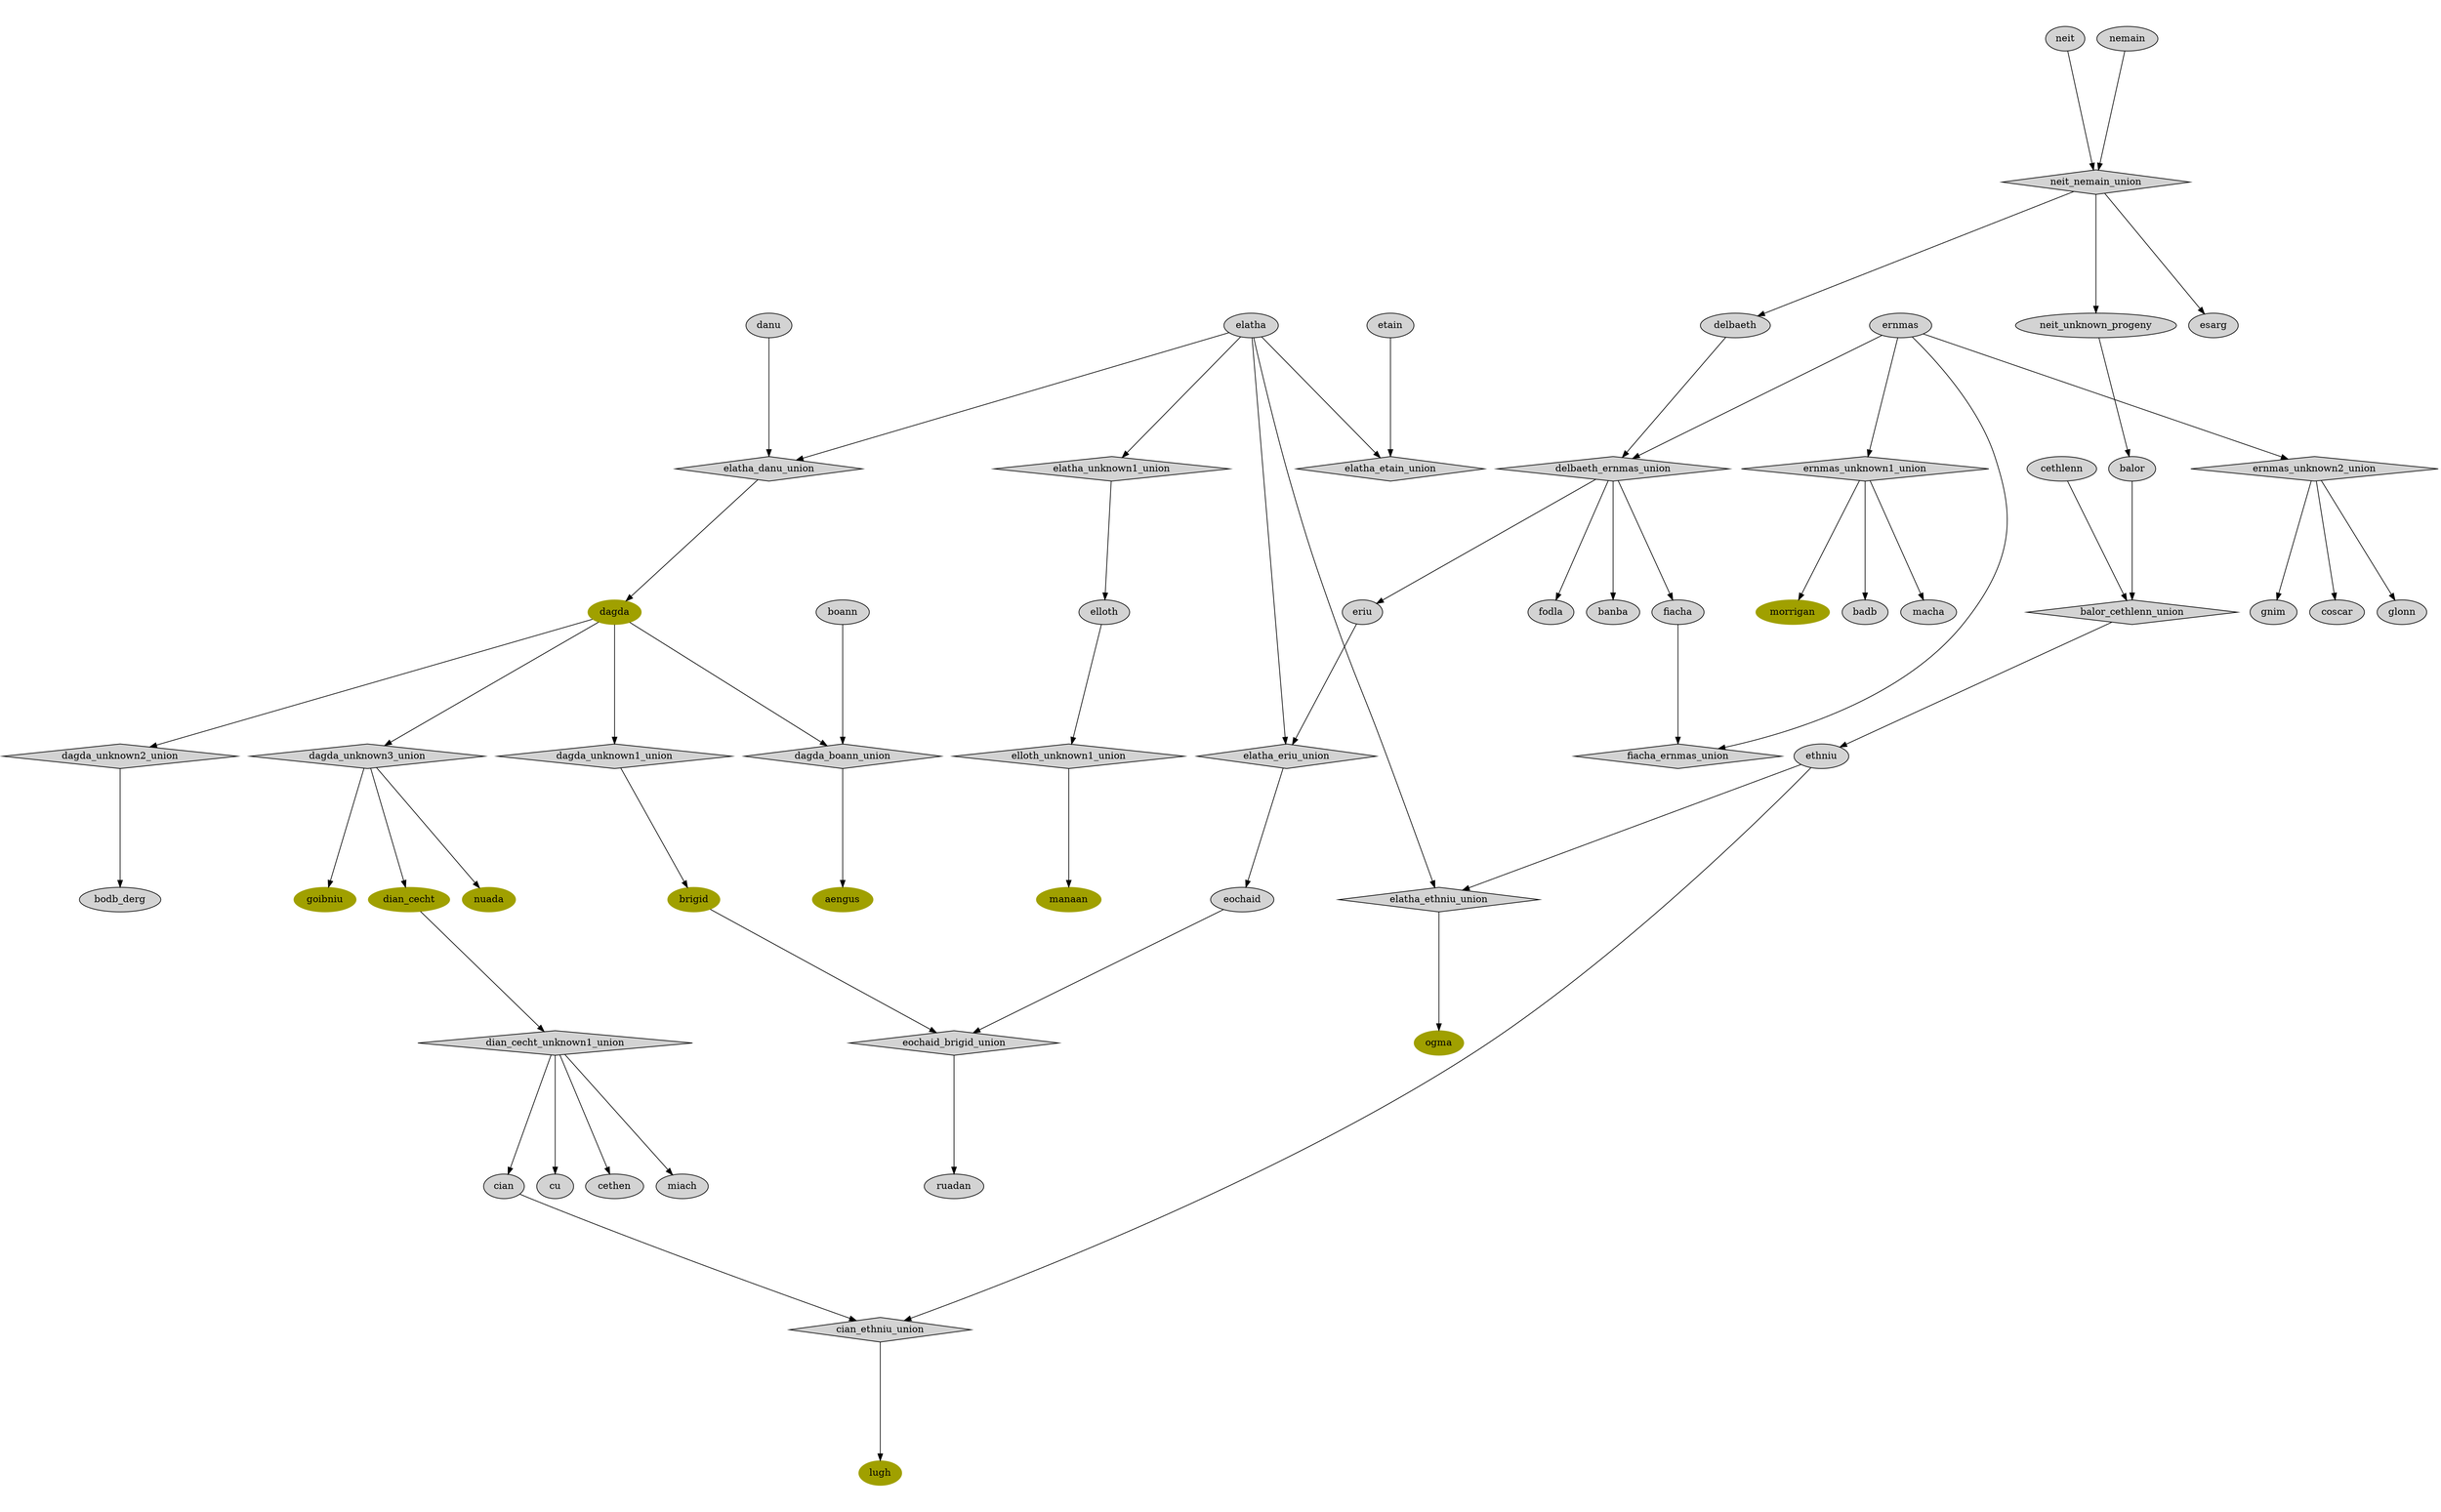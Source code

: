 digraph irish {
  ratio=0.619;
  node [style=filled];

  neit;
  nemain;

  neit_nemain_union[shape=diamond];
  delbaeth;
  esarg;
  neit_unknown_progeny;
  neit -> neit_nemain_union;
  nemain -> neit_nemain_union;
  neit_nemain_union -> delbaeth;
  neit_nemain_union -> esarg;
  neit_nemain_union -> neit_unknown_progeny;

  neit_unknown_progeny -> balor;

  balor;
  cethlenn;

  balor_cethlenn_union [shape=diamond];
  ethniu;
  balor -> balor_cethlenn_union;
  cethlenn -> balor_cethlenn_union;
  balor_cethlenn_union -> ethniu;

  elatha;
  danu;
  ethniu;
  eriu;
  etain;

  elatha_danu_union [shape=diamond];
  dagda [color="#a0a000"];
  elatha -> elatha_danu_union;
  danu -> elatha_danu_union;
  elatha_danu_union -> dagda;

  elatha_ethniu_union [shape=diamond];
  ogma [color="#a0a000"];
  elatha -> elatha_ethniu_union;
  ethniu -> elatha_ethniu_union;
  elatha_ethniu_union -> ogma;

  elatha_eriu_union [shape=diamond];
  eochaid;
  elatha -> elatha_eriu_union;
  eriu -> elatha_eriu_union;
  elatha_eriu_union -> eochaid;

  elatha_etain_union [shape=diamond];
  elatha -> elatha_etain_union;
  etain -> elatha_etain_union;

  elatha_unknown1_union [shape=diamond];
  elloth;
  elatha -> elatha_unknown1_union;
  elatha_unknown1_union -> elloth;

  elloth_unknown1_union [shape=diamond];
  manaan [color="#a0a000"];
  elloth -> elloth_unknown1_union;
  elloth_unknown1_union -> manaan;

  cian;

  cian_ethniu_union [shape=diamond];
  lugh [color="#a0a000"];
  cian -> cian_ethniu_union;
  ethniu -> cian_ethniu_union;
  cian_ethniu_union -> lugh;

  boann;

  dagda_boann_union [shape=diamond];
  aengus [color="#a0a000"];
  dagda -> dagda_boann_union;
  boann -> dagda_boann_union;
  dagda_boann_union -> aengus;

  dagda_unknown1_union [shape=diamond];
  brigid [color="#a0a000"];
  dagda -> dagda_unknown1_union;
  dagda_unknown1_union -> brigid;

  ernmas;

  delbaeth_ernmas_union [shape=diamond];
  fiacha;
  fodla;
  banba;
  eriu;
  delbaeth -> delbaeth_ernmas_union;
  ernmas -> delbaeth_ernmas_union;
  delbaeth_ernmas_union -> fiacha;
  delbaeth_ernmas_union -> fodla;
  delbaeth_ernmas_union -> banba;
  delbaeth_ernmas_union -> eriu;

  fiacha_ernmas_union [shape=diamond];
  fiacha -> fiacha_ernmas_union;
  ernmas -> fiacha_ernmas_union;

  ernmas_unknown1_union [shape=diamond];
  morrigan  [color="#a0a000"];
  badb;
  macha;
  ernmas -> ernmas_unknown1_union;
  ernmas_unknown1_union -> morrigan;
  ernmas_unknown1_union -> badb;
  ernmas_unknown1_union -> macha;

  ernmas_unknown2_union [shape=diamond];
  ernmas -> ernmas_unknown2_union;
  ernmas_unknown2_union -> glonn;
  ernmas_unknown2_union -> gnim;
  ernmas_unknown2_union -> coscar;

  eochaid_brigid_union [shape=diamond];
  ruadan;
  eochaid -> eochaid_brigid_union;
  brigid -> eochaid_brigid_union;
  eochaid_brigid_union -> ruadan;


  dagda_unknown2_union [shape=diamond];
  bodb_derg;
  dagda -> dagda_unknown2_union;
  dagda_unknown2_union -> bodb_derg;



  dagda_unknown3_union [shape=diamond];
  dian_cecht [color="#a0a000"];
  nuada [color="#a0a000"];
  goibniu [color="#a0a000"];
  dagda -> dagda_unknown3_union;
  dagda_unknown3_union -> dian_cecht;
  dagda_unknown3_union -> nuada;
  dagda_unknown3_union -> goibniu;

  dian_cecht_unknown1_union [shape=diamond];
  cu;
  cethen;
  cian;
  miach;
  dian_cecht -> dian_cecht_unknown1_union;
  dian_cecht_unknown1_union -> cu;
  dian_cecht_unknown1_union -> cethen;
  dian_cecht_unknown1_union -> cian;
  dian_cecht_unknown1_union -> miach;

}
